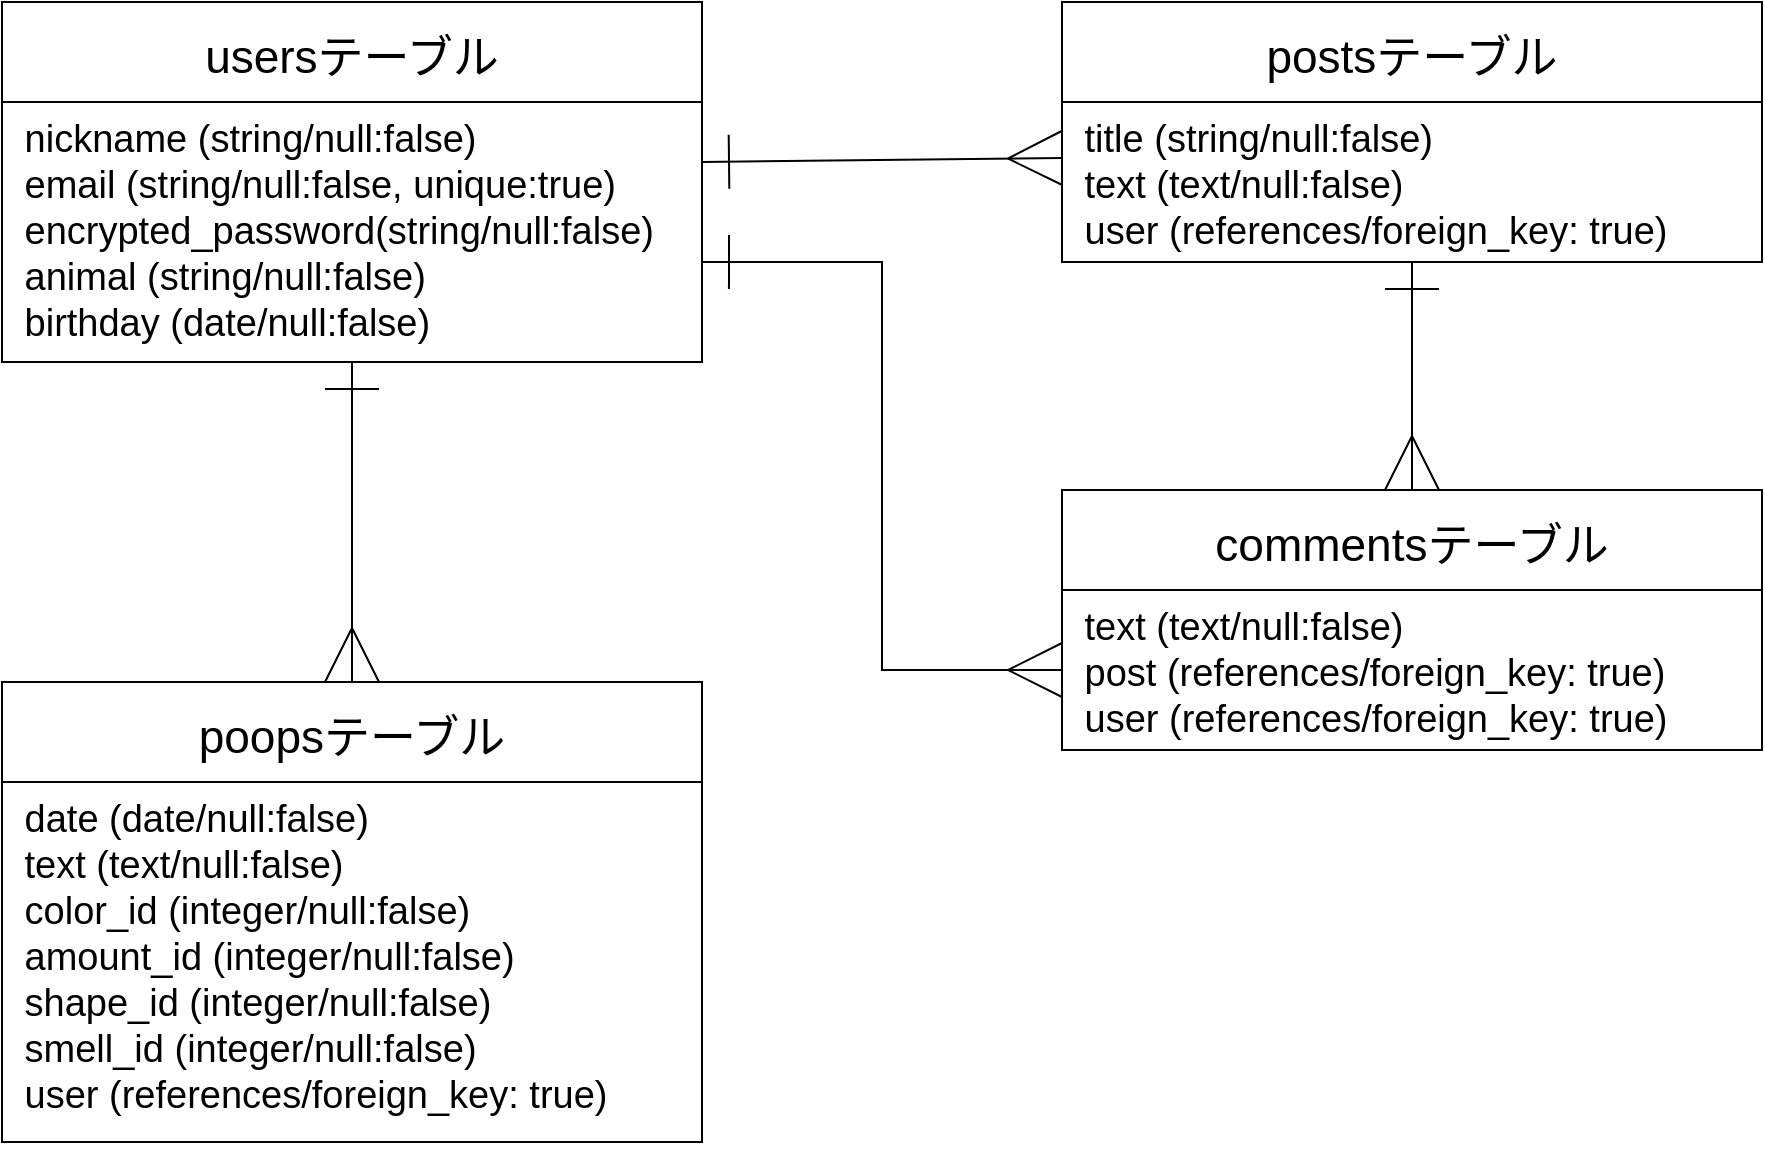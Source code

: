 <mxfile>
    <diagram id="jbGmL9YxVnOamzZTJySp" name="ページ1">
        <mxGraphModel dx="1231" dy="924" grid="1" gridSize="10" guides="1" tooltips="1" connect="1" arrows="1" fold="1" page="1" pageScale="1" pageWidth="1169" pageHeight="827" math="0" shadow="0">
            <root>
                <mxCell id="0"/>
                <mxCell id="1" parent="0"/>
                <mxCell id="8" value="usersテーブル" style="swimlane;fontStyle=0;childLayout=stackLayout;horizontal=1;startSize=50;horizontalStack=0;resizeParent=1;resizeParentMax=0;resizeLast=0;collapsible=1;marginBottom=0;align=center;fontSize=23;" vertex="1" parent="1">
                    <mxGeometry x="130" y="40" width="350" height="180" as="geometry"/>
                </mxCell>
                <mxCell id="9" value=" nickname (string/null:false)&#10; email (string/null:false, unique:true)&#10; encrypted_password(string/null:false)&#10; animal (string/null:false)&#10; birthday (date/null:false)" style="text;strokeColor=none;fillColor=none;spacingLeft=4;spacingRight=4;overflow=hidden;rotatable=0;points=[[0,0.5],[1,0.5]];portConstraint=eastwest;fontSize=19;" vertex="1" parent="8">
                    <mxGeometry y="50" width="350" height="130" as="geometry"/>
                </mxCell>
                <mxCell id="12" value="poopsテーブル" style="swimlane;fontStyle=0;childLayout=stackLayout;horizontal=1;startSize=50;horizontalStack=0;resizeParent=1;resizeParentMax=0;resizeLast=0;collapsible=1;marginBottom=0;align=center;fontSize=23;" vertex="1" parent="1">
                    <mxGeometry x="130" y="380" width="350" height="230" as="geometry"/>
                </mxCell>
                <mxCell id="13" value=" date (date/null:false)&#10; text (text/null:false)&#10; color_id (integer/null:false)&#10; amount_id (integer/null:false)&#10; shape_id (integer/null:false)&#10; smell_id (integer/null:false)&#10; user (references/foreign_key: true)" style="text;strokeColor=none;fillColor=none;spacingLeft=4;spacingRight=4;overflow=hidden;rotatable=0;points=[[0,0.5],[1,0.5]];portConstraint=eastwest;fontSize=19;" vertex="1" parent="12">
                    <mxGeometry y="50" width="350" height="180" as="geometry"/>
                </mxCell>
                <mxCell id="16" value="postsテーブル" style="swimlane;fontStyle=0;childLayout=stackLayout;horizontal=1;startSize=50;horizontalStack=0;resizeParent=1;resizeParentMax=0;resizeLast=0;collapsible=1;marginBottom=0;align=center;fontSize=23;" vertex="1" parent="1">
                    <mxGeometry x="660" y="40" width="350" height="130" as="geometry"/>
                </mxCell>
                <mxCell id="17" value=" title (string/null:false)&#10; text (text/null:false)&#10; user (references/foreign_key: true)" style="text;strokeColor=none;fillColor=none;spacingLeft=4;spacingRight=4;overflow=hidden;rotatable=0;points=[[0,0.5],[1,0.5]];portConstraint=eastwest;fontSize=19;" vertex="1" parent="16">
                    <mxGeometry y="50" width="350" height="80" as="geometry"/>
                </mxCell>
                <mxCell id="18" value="commentsテーブル" style="swimlane;fontStyle=0;childLayout=stackLayout;horizontal=1;startSize=50;horizontalStack=0;resizeParent=1;resizeParentMax=0;resizeLast=0;collapsible=1;marginBottom=0;align=center;fontSize=23;" vertex="1" parent="1">
                    <mxGeometry x="660" y="284" width="350" height="130" as="geometry"/>
                </mxCell>
                <mxCell id="19" value=" text (text/null:false)&#10; post (references/foreign_key: true)&#10; user (references/foreign_key: true)" style="text;strokeColor=none;fillColor=none;spacingLeft=4;spacingRight=4;overflow=hidden;rotatable=0;points=[[0,0.5],[1,0.5]];portConstraint=eastwest;fontSize=19;" vertex="1" parent="18">
                    <mxGeometry y="50" width="350" height="80" as="geometry"/>
                </mxCell>
                <mxCell id="25" value="" style="endArrow=ERmany;html=1;rounded=0;fontSize=23;startArrow=ERone;startFill=0;targetPerimeterSpacing=0;endSize=25;startSize=25;endFill=0;" edge="1" parent="1">
                    <mxGeometry relative="1" as="geometry">
                        <mxPoint x="480" y="120" as="sourcePoint"/>
                        <mxPoint x="660" y="118" as="targetPoint"/>
                        <Array as="points"/>
                    </mxGeometry>
                </mxCell>
                <mxCell id="26" value="" style="endArrow=ERmany;html=1;rounded=0;fontSize=23;startArrow=ERone;startFill=0;targetPerimeterSpacing=0;endSize=25;startSize=25;endFill=0;entryX=0.5;entryY=0;entryDx=0;entryDy=0;" edge="1" parent="1" source="17" target="18">
                    <mxGeometry relative="1" as="geometry">
                        <mxPoint x="660" y="272" as="sourcePoint"/>
                        <mxPoint x="840" y="270" as="targetPoint"/>
                        <Array as="points"/>
                    </mxGeometry>
                </mxCell>
                <mxCell id="27" value="" style="endArrow=ERmany;html=1;rounded=0;fontSize=23;startArrow=ERone;startFill=0;targetPerimeterSpacing=0;endSize=25;startSize=25;endFill=0;edgeStyle=orthogonalEdgeStyle;exitX=1;exitY=0.615;exitDx=0;exitDy=0;exitPerimeter=0;" edge="1" parent="1" source="9" target="19">
                    <mxGeometry relative="1" as="geometry">
                        <mxPoint x="520" y="180" as="sourcePoint"/>
                        <mxPoint x="620" y="380" as="targetPoint"/>
                    </mxGeometry>
                </mxCell>
                <mxCell id="28" value="" style="endArrow=ERmany;html=1;rounded=0;fontSize=23;startArrow=ERone;startFill=0;targetPerimeterSpacing=0;endSize=25;startSize=25;endFill=0;entryX=0.5;entryY=0;entryDx=0;entryDy=0;" edge="1" parent="1" target="12">
                    <mxGeometry relative="1" as="geometry">
                        <mxPoint x="305" y="220" as="sourcePoint"/>
                        <mxPoint x="300" y="334" as="targetPoint"/>
                        <Array as="points"/>
                    </mxGeometry>
                </mxCell>
            </root>
        </mxGraphModel>
    </diagram>
</mxfile>